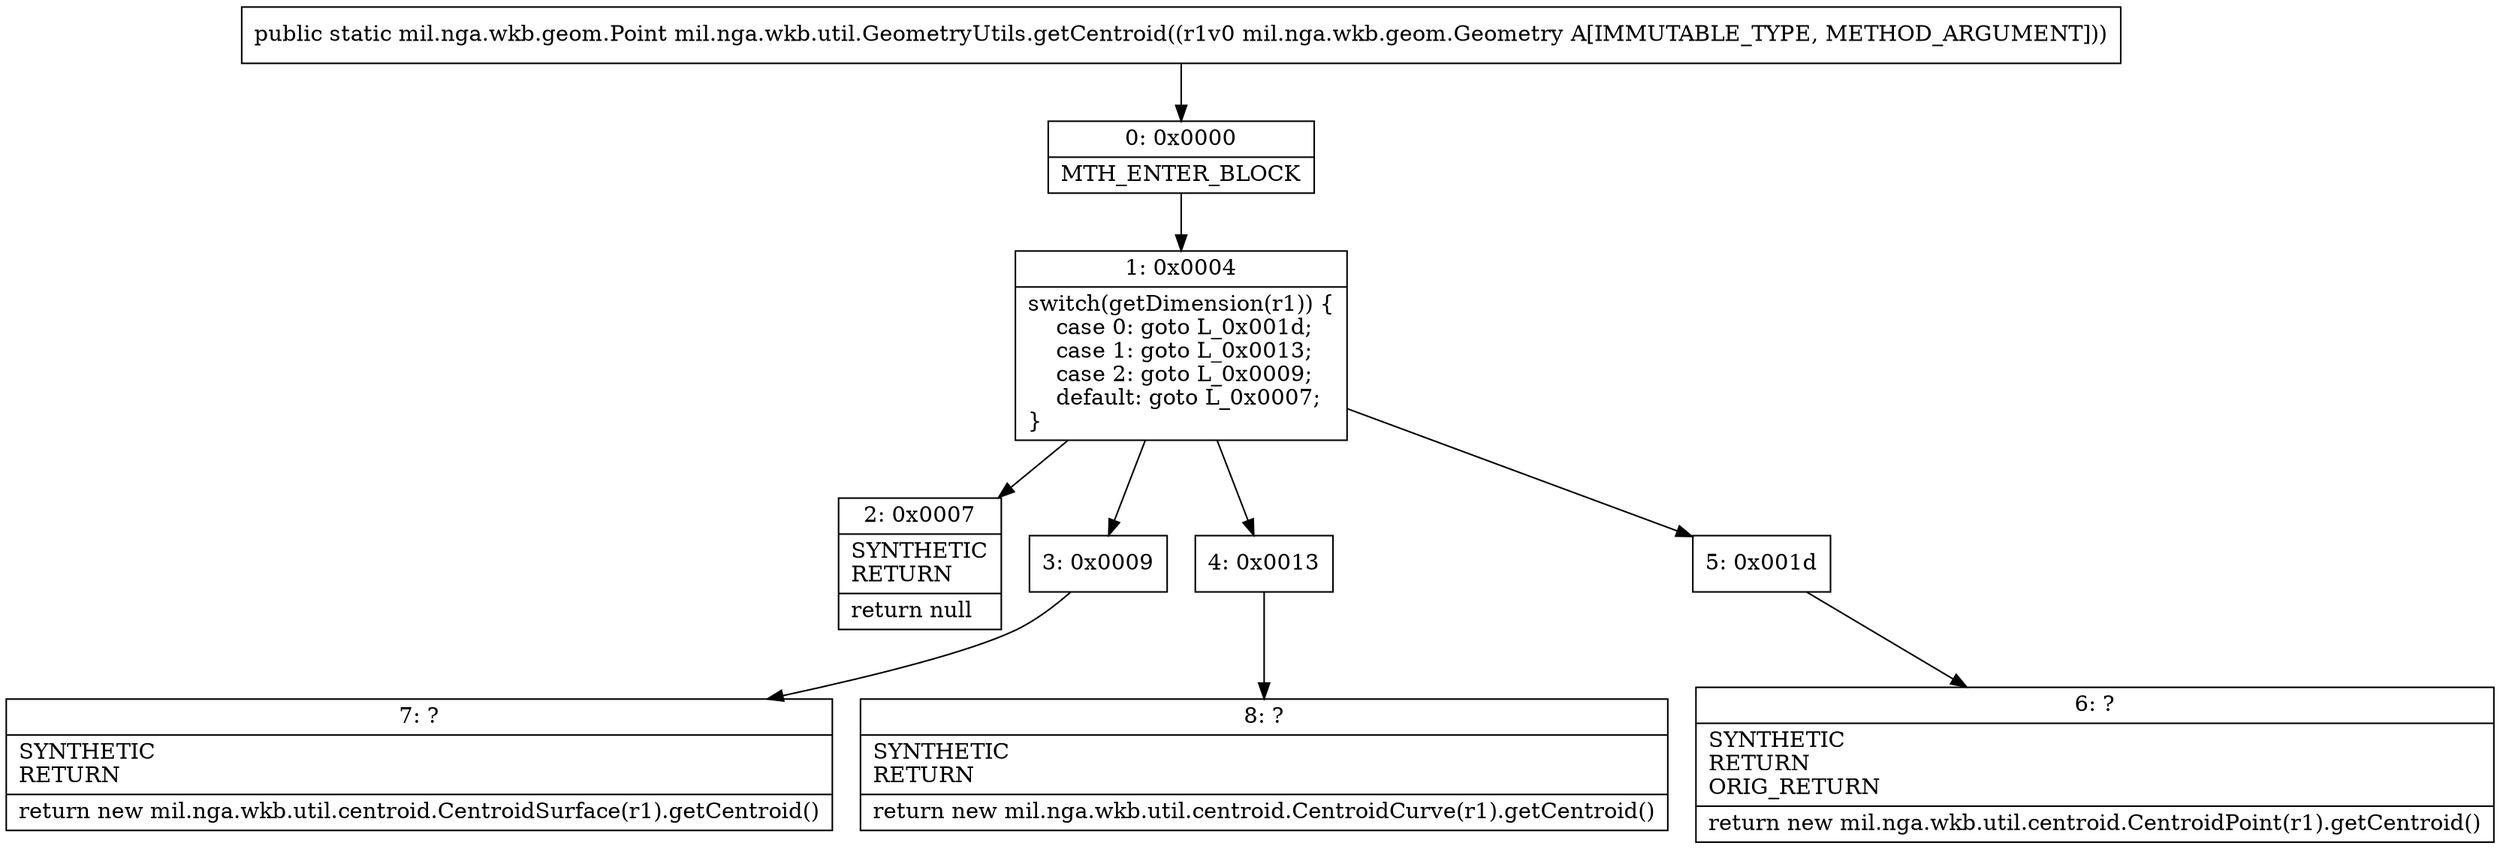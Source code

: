 digraph "CFG formil.nga.wkb.util.GeometryUtils.getCentroid(Lmil\/nga\/wkb\/geom\/Geometry;)Lmil\/nga\/wkb\/geom\/Point;" {
Node_0 [shape=record,label="{0\:\ 0x0000|MTH_ENTER_BLOCK\l}"];
Node_1 [shape=record,label="{1\:\ 0x0004|switch(getDimension(r1)) \{\l    case 0: goto L_0x001d;\l    case 1: goto L_0x0013;\l    case 2: goto L_0x0009;\l    default: goto L_0x0007;\l\}\l}"];
Node_2 [shape=record,label="{2\:\ 0x0007|SYNTHETIC\lRETURN\l|return null\l}"];
Node_3 [shape=record,label="{3\:\ 0x0009}"];
Node_4 [shape=record,label="{4\:\ 0x0013}"];
Node_5 [shape=record,label="{5\:\ 0x001d}"];
Node_6 [shape=record,label="{6\:\ ?|SYNTHETIC\lRETURN\lORIG_RETURN\l|return new mil.nga.wkb.util.centroid.CentroidPoint(r1).getCentroid()\l}"];
Node_7 [shape=record,label="{7\:\ ?|SYNTHETIC\lRETURN\l|return new mil.nga.wkb.util.centroid.CentroidSurface(r1).getCentroid()\l}"];
Node_8 [shape=record,label="{8\:\ ?|SYNTHETIC\lRETURN\l|return new mil.nga.wkb.util.centroid.CentroidCurve(r1).getCentroid()\l}"];
MethodNode[shape=record,label="{public static mil.nga.wkb.geom.Point mil.nga.wkb.util.GeometryUtils.getCentroid((r1v0 mil.nga.wkb.geom.Geometry A[IMMUTABLE_TYPE, METHOD_ARGUMENT])) }"];
MethodNode -> Node_0;
Node_0 -> Node_1;
Node_1 -> Node_2;
Node_1 -> Node_3;
Node_1 -> Node_4;
Node_1 -> Node_5;
Node_3 -> Node_7;
Node_4 -> Node_8;
Node_5 -> Node_6;
}

